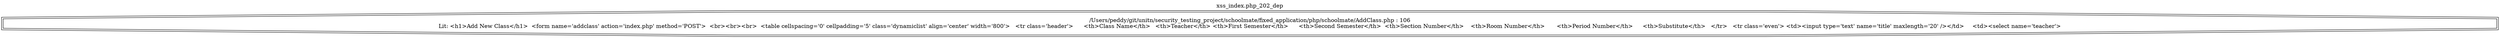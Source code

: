 digraph cfg {
  label="xss_index.php_202_dep";
  labelloc=t;
  n1 [shape=doubleoctagon, label="/Users/peddy/git/unitn/security_testing_project/schoolmate/fixed_application/php/schoolmate/AddClass.php : 106\nLit: <h1>Add New Class</h1>  <form name='addclass' action='index.php' method='POST'>  <br><br><br>  <table cellspacing='0' cellpadding='5' class='dynamiclist' align='center' width='800'>   <tr class='header'>	<th>Class Name</th>	<th>Teacher</th>	<th>First Semester</th>	<th>Second Semester</th>	<th>Section Number</th>	<th>Room Number</th>	<th>Period Number</th>	<th>Substitute</th>   </tr>   <tr class='even'>	<td><input type='text' name='title' maxlength='20' /></td>	<td><select name='teacher'>\n"];
}
